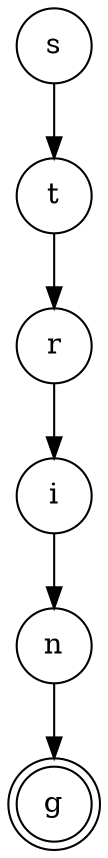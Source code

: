 digraph {   
    node [shape = doublecircle, color = black] g ;
    node [shape = circle];
    node [color= black];
    s -> t -> r -> i -> n -> g;	
}